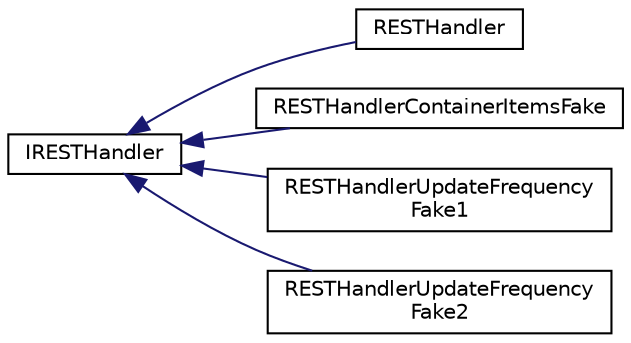 digraph "Graphical Class Hierarchy"
{
  edge [fontname="Helvetica",fontsize="10",labelfontname="Helvetica",labelfontsize="10"];
  node [fontname="Helvetica",fontsize="10",shape=record];
  rankdir="LR";
  Node0 [label="IRESTHandler",height=0.2,width=0.4,color="black", fillcolor="white", style="filled",URL="$classIRESTHandler.html"];
  Node0 -> Node1 [dir="back",color="midnightblue",fontsize="10",style="solid",fontname="Helvetica"];
  Node1 [label="RESTHandler",height=0.2,width=0.4,color="black", fillcolor="white", style="filled",URL="$classRESTHandler.html"];
  Node0 -> Node2 [dir="back",color="midnightblue",fontsize="10",style="solid",fontname="Helvetica"];
  Node2 [label="RESTHandlerContainerItemsFake",height=0.2,width=0.4,color="black", fillcolor="white", style="filled",URL="$classRESTHandlerContainerItemsFake.html"];
  Node0 -> Node3 [dir="back",color="midnightblue",fontsize="10",style="solid",fontname="Helvetica"];
  Node3 [label="RESTHandlerUpdateFrequency\lFake1",height=0.2,width=0.4,color="black", fillcolor="white", style="filled",URL="$classRESTHandlerUpdateFrequencyFake1.html"];
  Node0 -> Node4 [dir="back",color="midnightblue",fontsize="10",style="solid",fontname="Helvetica"];
  Node4 [label="RESTHandlerUpdateFrequency\lFake2",height=0.2,width=0.4,color="black", fillcolor="white", style="filled",URL="$classRESTHandlerUpdateFrequencyFake2.html"];
}
